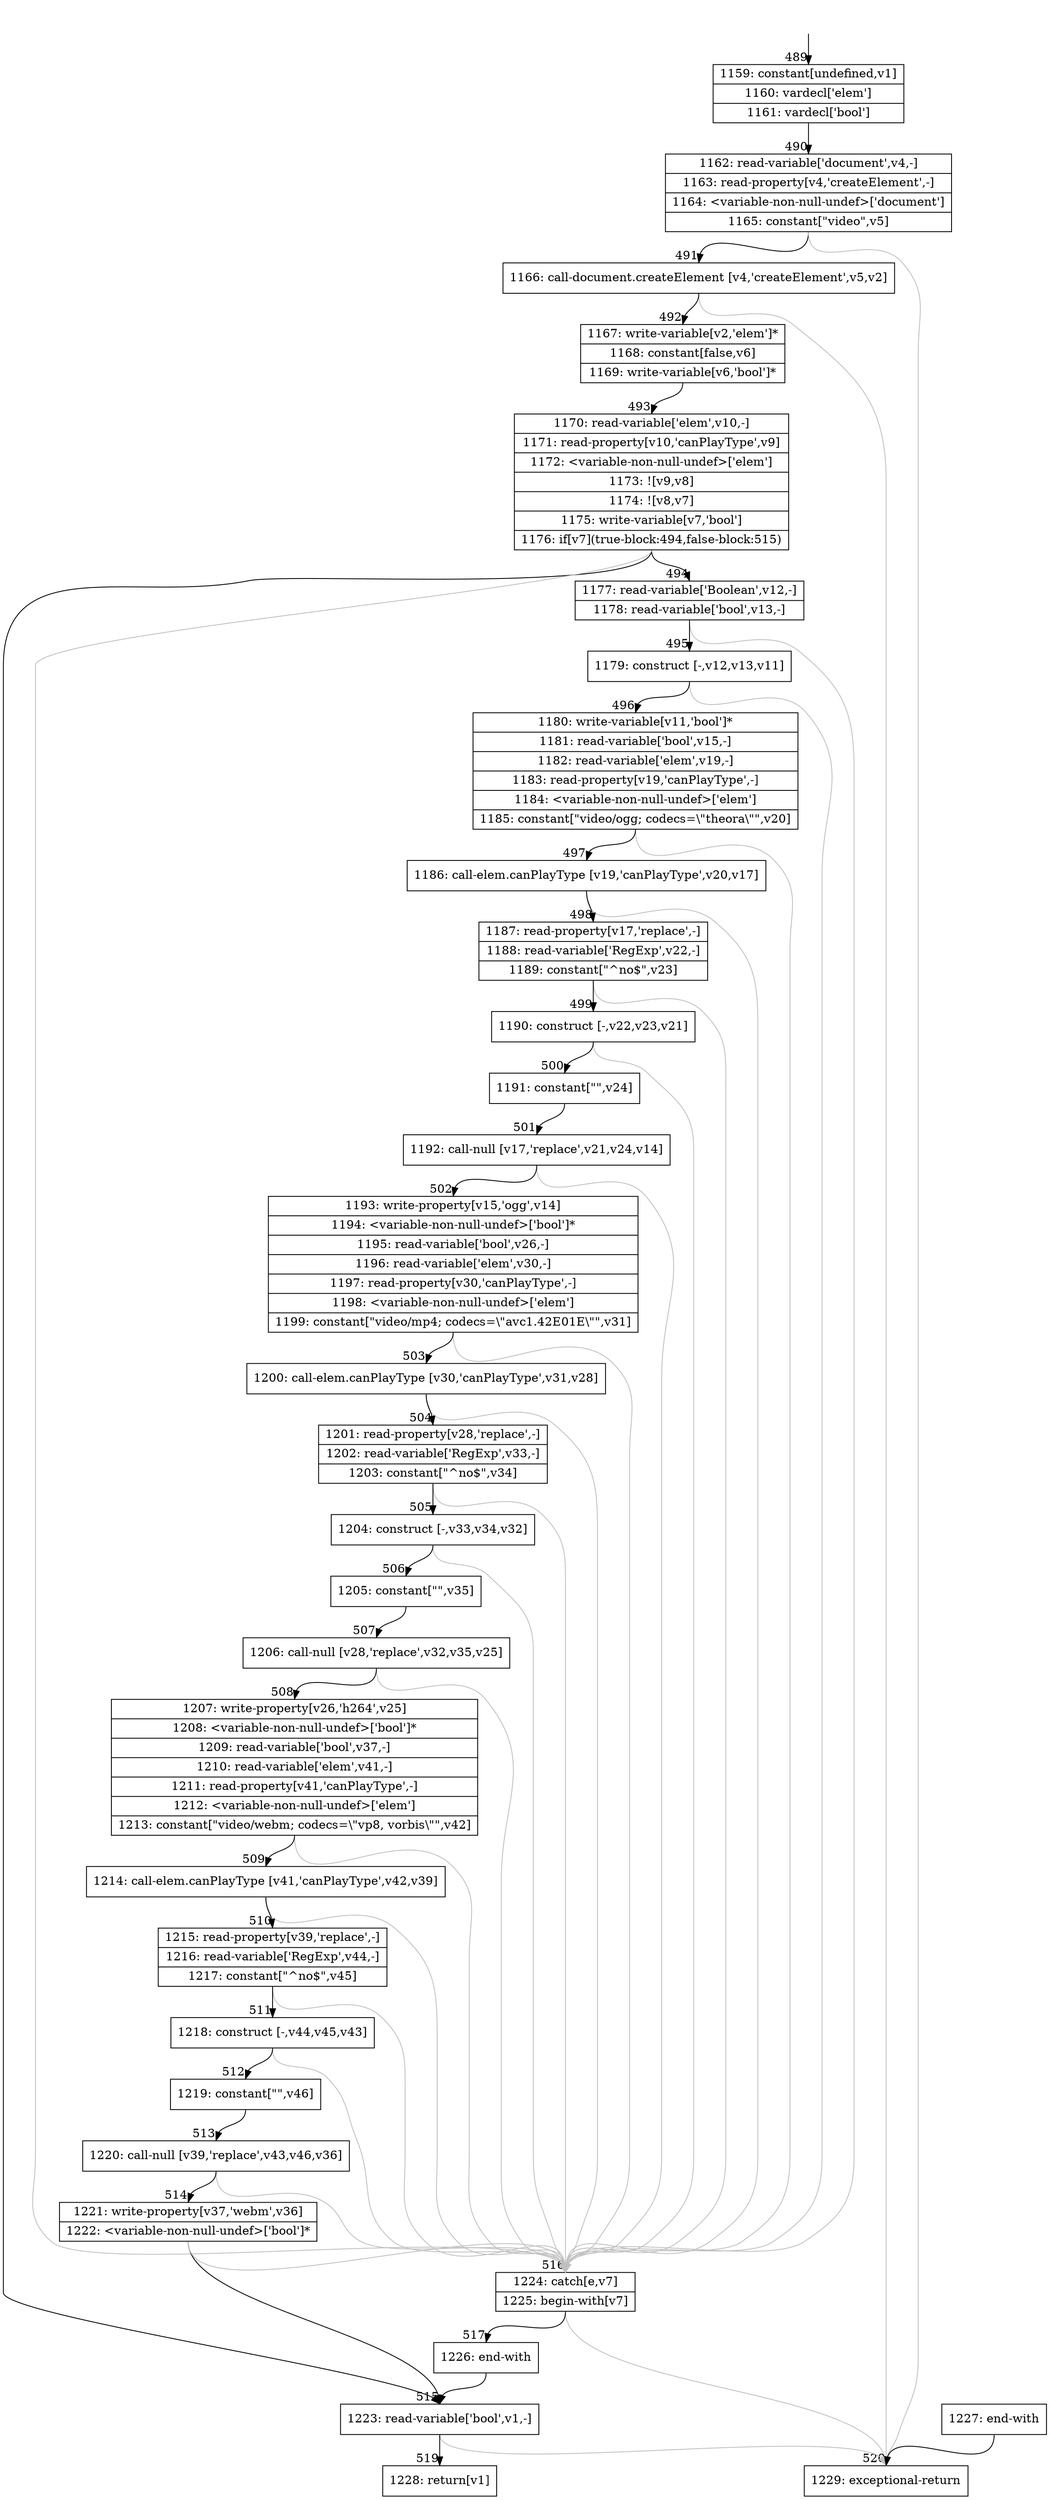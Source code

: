 digraph {
rankdir="TD"
BB_entry54[shape=none,label=""];
BB_entry54 -> BB489 [tailport=s, headport=n, headlabel="    489"]
BB489 [shape=record label="{1159: constant[undefined,v1]|1160: vardecl['elem']|1161: vardecl['bool']}" ] 
BB489 -> BB490 [tailport=s, headport=n, headlabel="      490"]
BB490 [shape=record label="{1162: read-variable['document',v4,-]|1163: read-property[v4,'createElement',-]|1164: \<variable-non-null-undef\>['document']|1165: constant[\"video\",v5]}" ] 
BB490 -> BB491 [tailport=s, headport=n, headlabel="      491"]
BB490 -> BB520 [tailport=s, headport=n, color=gray, headlabel="      520"]
BB491 [shape=record label="{1166: call-document.createElement [v4,'createElement',v5,v2]}" ] 
BB491 -> BB492 [tailport=s, headport=n, headlabel="      492"]
BB491 -> BB520 [tailport=s, headport=n, color=gray]
BB492 [shape=record label="{1167: write-variable[v2,'elem']*|1168: constant[false,v6]|1169: write-variable[v6,'bool']*}" ] 
BB492 -> BB493 [tailport=s, headport=n, headlabel="      493"]
BB493 [shape=record label="{1170: read-variable['elem',v10,-]|1171: read-property[v10,'canPlayType',v9]|1172: \<variable-non-null-undef\>['elem']|1173: ![v9,v8]|1174: ![v8,v7]|1175: write-variable[v7,'bool']|1176: if[v7](true-block:494,false-block:515)}" ] 
BB493 -> BB494 [tailport=s, headport=n, headlabel="      494"]
BB493 -> BB515 [tailport=s, headport=n, headlabel="      515"]
BB493 -> BB516 [tailport=s, headport=n, color=gray, headlabel="      516"]
BB494 [shape=record label="{1177: read-variable['Boolean',v12,-]|1178: read-variable['bool',v13,-]}" ] 
BB494 -> BB495 [tailport=s, headport=n, headlabel="      495"]
BB494 -> BB516 [tailport=s, headport=n, color=gray]
BB495 [shape=record label="{1179: construct [-,v12,v13,v11]}" ] 
BB495 -> BB496 [tailport=s, headport=n, headlabel="      496"]
BB495 -> BB516 [tailport=s, headport=n, color=gray]
BB496 [shape=record label="{1180: write-variable[v11,'bool']*|1181: read-variable['bool',v15,-]|1182: read-variable['elem',v19,-]|1183: read-property[v19,'canPlayType',-]|1184: \<variable-non-null-undef\>['elem']|1185: constant[\"video/ogg; codecs=\\\"theora\\\"\",v20]}" ] 
BB496 -> BB497 [tailport=s, headport=n, headlabel="      497"]
BB496 -> BB516 [tailport=s, headport=n, color=gray]
BB497 [shape=record label="{1186: call-elem.canPlayType [v19,'canPlayType',v20,v17]}" ] 
BB497 -> BB498 [tailport=s, headport=n, headlabel="      498"]
BB497 -> BB516 [tailport=s, headport=n, color=gray]
BB498 [shape=record label="{1187: read-property[v17,'replace',-]|1188: read-variable['RegExp',v22,-]|1189: constant[\"^no$\",v23]}" ] 
BB498 -> BB499 [tailport=s, headport=n, headlabel="      499"]
BB498 -> BB516 [tailport=s, headport=n, color=gray]
BB499 [shape=record label="{1190: construct [-,v22,v23,v21]}" ] 
BB499 -> BB500 [tailport=s, headport=n, headlabel="      500"]
BB499 -> BB516 [tailport=s, headport=n, color=gray]
BB500 [shape=record label="{1191: constant[\"\",v24]}" ] 
BB500 -> BB501 [tailport=s, headport=n, headlabel="      501"]
BB501 [shape=record label="{1192: call-null [v17,'replace',v21,v24,v14]}" ] 
BB501 -> BB502 [tailport=s, headport=n, headlabel="      502"]
BB501 -> BB516 [tailport=s, headport=n, color=gray]
BB502 [shape=record label="{1193: write-property[v15,'ogg',v14]|1194: \<variable-non-null-undef\>['bool']*|1195: read-variable['bool',v26,-]|1196: read-variable['elem',v30,-]|1197: read-property[v30,'canPlayType',-]|1198: \<variable-non-null-undef\>['elem']|1199: constant[\"video/mp4; codecs=\\\"avc1.42E01E\\\"\",v31]}" ] 
BB502 -> BB503 [tailport=s, headport=n, headlabel="      503"]
BB502 -> BB516 [tailport=s, headport=n, color=gray]
BB503 [shape=record label="{1200: call-elem.canPlayType [v30,'canPlayType',v31,v28]}" ] 
BB503 -> BB504 [tailport=s, headport=n, headlabel="      504"]
BB503 -> BB516 [tailport=s, headport=n, color=gray]
BB504 [shape=record label="{1201: read-property[v28,'replace',-]|1202: read-variable['RegExp',v33,-]|1203: constant[\"^no$\",v34]}" ] 
BB504 -> BB505 [tailport=s, headport=n, headlabel="      505"]
BB504 -> BB516 [tailport=s, headport=n, color=gray]
BB505 [shape=record label="{1204: construct [-,v33,v34,v32]}" ] 
BB505 -> BB506 [tailport=s, headport=n, headlabel="      506"]
BB505 -> BB516 [tailport=s, headport=n, color=gray]
BB506 [shape=record label="{1205: constant[\"\",v35]}" ] 
BB506 -> BB507 [tailport=s, headport=n, headlabel="      507"]
BB507 [shape=record label="{1206: call-null [v28,'replace',v32,v35,v25]}" ] 
BB507 -> BB508 [tailport=s, headport=n, headlabel="      508"]
BB507 -> BB516 [tailport=s, headport=n, color=gray]
BB508 [shape=record label="{1207: write-property[v26,'h264',v25]|1208: \<variable-non-null-undef\>['bool']*|1209: read-variable['bool',v37,-]|1210: read-variable['elem',v41,-]|1211: read-property[v41,'canPlayType',-]|1212: \<variable-non-null-undef\>['elem']|1213: constant[\"video/webm; codecs=\\\"vp8, vorbis\\\"\",v42]}" ] 
BB508 -> BB509 [tailport=s, headport=n, headlabel="      509"]
BB508 -> BB516 [tailport=s, headport=n, color=gray]
BB509 [shape=record label="{1214: call-elem.canPlayType [v41,'canPlayType',v42,v39]}" ] 
BB509 -> BB510 [tailport=s, headport=n, headlabel="      510"]
BB509 -> BB516 [tailport=s, headport=n, color=gray]
BB510 [shape=record label="{1215: read-property[v39,'replace',-]|1216: read-variable['RegExp',v44,-]|1217: constant[\"^no$\",v45]}" ] 
BB510 -> BB511 [tailport=s, headport=n, headlabel="      511"]
BB510 -> BB516 [tailport=s, headport=n, color=gray]
BB511 [shape=record label="{1218: construct [-,v44,v45,v43]}" ] 
BB511 -> BB512 [tailport=s, headport=n, headlabel="      512"]
BB511 -> BB516 [tailport=s, headport=n, color=gray]
BB512 [shape=record label="{1219: constant[\"\",v46]}" ] 
BB512 -> BB513 [tailport=s, headport=n, headlabel="      513"]
BB513 [shape=record label="{1220: call-null [v39,'replace',v43,v46,v36]}" ] 
BB513 -> BB514 [tailport=s, headport=n, headlabel="      514"]
BB513 -> BB516 [tailport=s, headport=n, color=gray]
BB514 [shape=record label="{1221: write-property[v37,'webm',v36]|1222: \<variable-non-null-undef\>['bool']*}" ] 
BB514 -> BB515 [tailport=s, headport=n]
BB514 -> BB516 [tailport=s, headport=n, color=gray]
BB515 [shape=record label="{1223: read-variable['bool',v1,-]}" ] 
BB515 -> BB519 [tailport=s, headport=n, headlabel="      519"]
BB515 -> BB520 [tailport=s, headport=n, color=gray]
BB516 [shape=record label="{1224: catch[e,v7]|1225: begin-with[v7]}" ] 
BB516 -> BB517 [tailport=s, headport=n, headlabel="      517"]
BB516 -> BB520 [tailport=s, headport=n, color=gray]
BB517 [shape=record label="{1226: end-with}" ] 
BB517 -> BB515 [tailport=s, headport=n]
BB518 [shape=record label="{1227: end-with}" ] 
BB518 -> BB520 [tailport=s, headport=n]
BB519 [shape=record label="{1228: return[v1]}" ] 
BB520 [shape=record label="{1229: exceptional-return}" ] 
//#$~ 467
}
